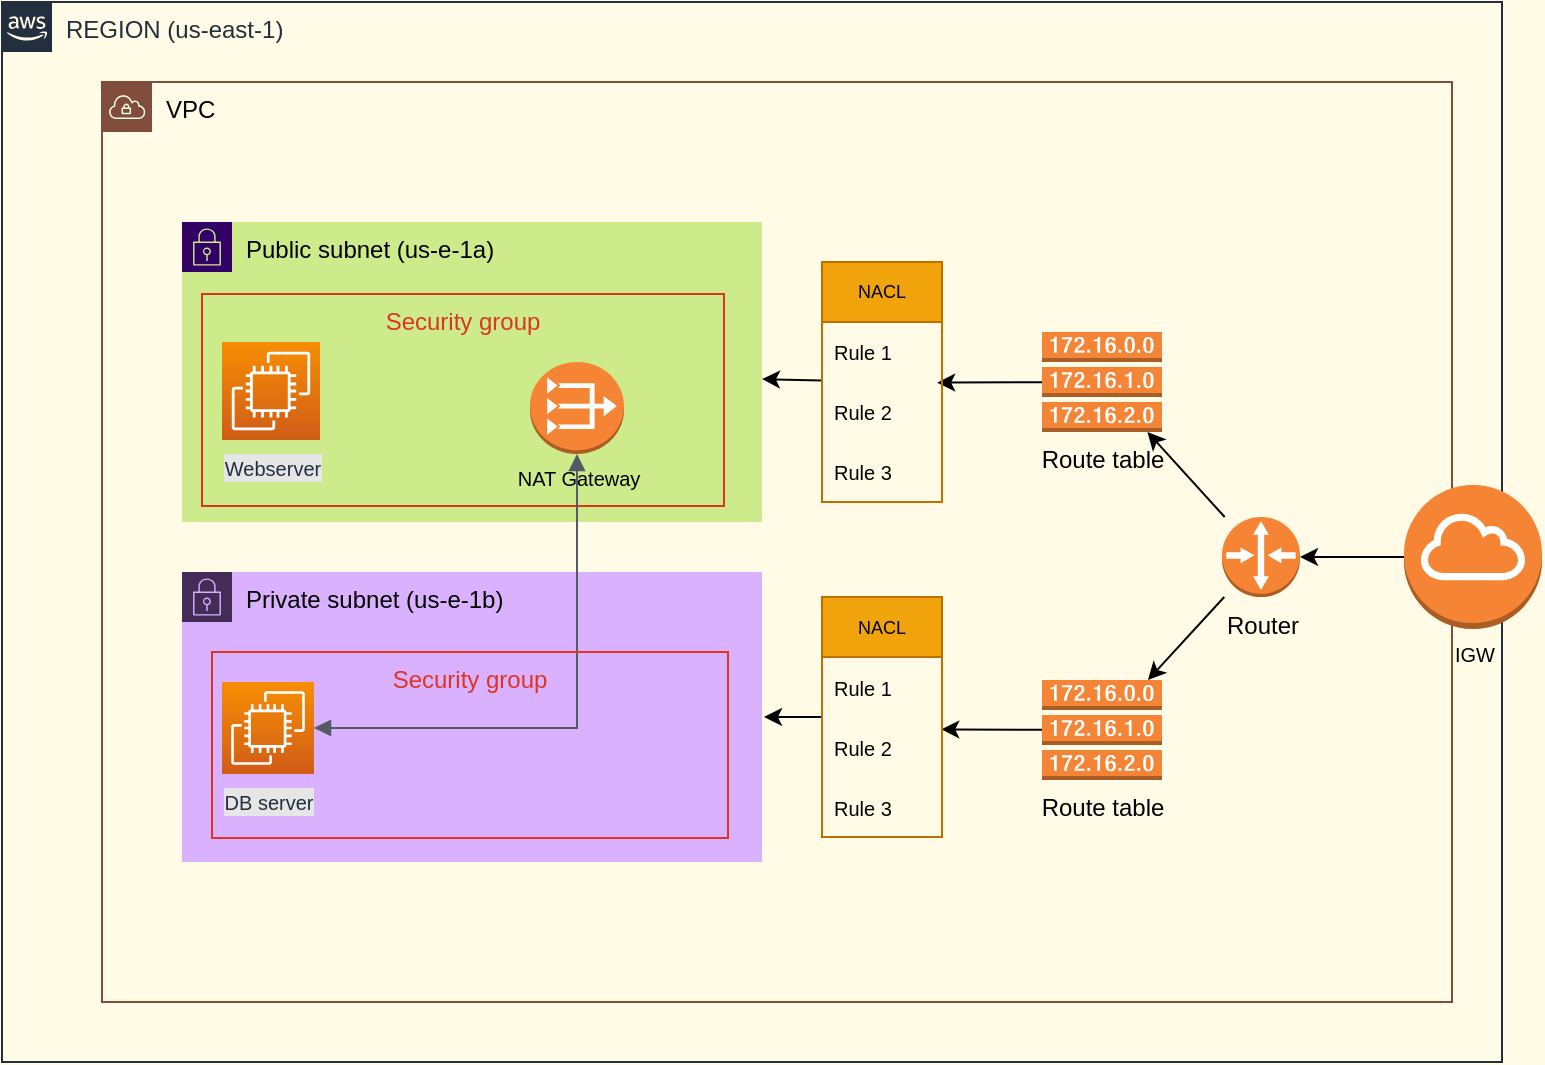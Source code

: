 <mxfile>
    <diagram id="J2V12OQctwjOxP5sp_e9" name="Page-1">
        <mxGraphModel dx="1268" dy="573" grid="0" gridSize="10" guides="1" tooltips="1" connect="1" arrows="1" fold="1" page="1" pageScale="1" pageWidth="850" pageHeight="1100" background="#FFFBE6" math="0" shadow="0">
            <root>
                <mxCell id="0"/>
                <mxCell id="1" parent="0"/>
                <mxCell id="3" value="&lt;font color=&quot;#000000&quot;&gt;VPC&lt;/font&gt;" style="points=[[0,0],[0.25,0],[0.5,0],[0.75,0],[1,0],[1,0.25],[1,0.5],[1,0.75],[1,1],[0.75,1],[0.5,1],[0.25,1],[0,1],[0,0.75],[0,0.5],[0,0.25]];outlineConnect=0;gradientColor=none;html=1;whiteSpace=wrap;fontSize=12;fontStyle=0;container=0;pointerEvents=0;collapsible=0;recursiveResize=0;shape=mxgraph.aws4.group;grIcon=mxgraph.aws4.group_vpc;strokeColor=#804C3C;fillColor=none;verticalAlign=top;align=left;spacingLeft=30;fontColor=#AAB7B8;dashed=0;movable=1;resizable=1;rotatable=1;deletable=1;editable=1;connectable=1;" parent="1" vertex="1">
                    <mxGeometry x="100" y="110" width="675" height="460" as="geometry"/>
                </mxCell>
                <mxCell id="4" value="Public subnet (us-e-1a)" style="points=[[0,0],[0.25,0],[0.5,0],[0.75,0],[1,0],[1,0.25],[1,0.5],[1,0.75],[1,1],[0.75,1],[0.5,1],[0.25,1],[0,1],[0,0.75],[0,0.5],[0,0.25]];outlineConnect=0;html=1;whiteSpace=wrap;fontSize=12;fontStyle=0;container=0;pointerEvents=0;collapsible=0;recursiveResize=0;shape=mxgraph.aws4.group;grIcon=mxgraph.aws4.group_security_group;grStroke=0;strokeColor=#330066;fillColor=#cdeb8b;verticalAlign=top;align=left;spacingLeft=30;dashed=0;movable=1;resizable=1;rotatable=1;deletable=1;editable=1;connectable=1;" parent="1" vertex="1">
                    <mxGeometry x="140" y="180" width="290" height="150" as="geometry"/>
                </mxCell>
                <mxCell id="5" value="&lt;font color=&quot;#000000&quot;&gt;Private subnet (us-e-1b)&lt;/font&gt;" style="points=[[0,0],[0.25,0],[0.5,0],[0.75,0],[1,0],[1,0.25],[1,0.5],[1,0.75],[1,1],[0.75,1],[0.5,1],[0.25,1],[0,1],[0,0.75],[0,0.5],[0,0.25]];outlineConnect=0;html=1;whiteSpace=wrap;fontSize=12;fontStyle=0;container=0;pointerEvents=0;collapsible=0;recursiveResize=0;shape=mxgraph.aws4.group;grIcon=mxgraph.aws4.group_security_group;grStroke=0;strokeColor=#432D57;fillColor=#D9B1FF;verticalAlign=top;align=left;spacingLeft=30;dashed=0;movable=1;resizable=1;rotatable=1;deletable=1;editable=1;connectable=1;fontColor=#ffffff;perimeterSpacing=1;" parent="1" vertex="1">
                    <mxGeometry x="140" y="355" width="290" height="145" as="geometry"/>
                </mxCell>
                <mxCell id="12" value="" style="edgeStyle=none;html=1;fontColor=#000000;" parent="1" source="6" target="10" edge="1">
                    <mxGeometry relative="1" as="geometry"/>
                </mxCell>
                <mxCell id="28" value="" style="edgeStyle=none;html=1;fontSize=10;fontColor=#000000;" parent="1" source="6" target="27" edge="1">
                    <mxGeometry relative="1" as="geometry"/>
                </mxCell>
                <mxCell id="6" value="Router" style="outlineConnect=0;dashed=0;verticalLabelPosition=bottom;verticalAlign=top;align=center;html=1;shape=mxgraph.aws3.router;fillColor=#F58534;gradientColor=none;strokeColor=#804C3C;fontColor=#000000;container=0;movable=1;resizable=1;rotatable=1;deletable=1;editable=1;connectable=1;" parent="1" vertex="1">
                    <mxGeometry x="660" y="327.5" width="39" height="40" as="geometry"/>
                </mxCell>
                <mxCell id="2" value="REGION (us-east-1)" style="points=[[0,0],[0.25,0],[0.5,0],[0.75,0],[1,0],[1,0.25],[1,0.5],[1,0.75],[1,1],[0.75,1],[0.5,1],[0.25,1],[0,1],[0,0.75],[0,0.5],[0,0.25]];outlineConnect=0;gradientColor=none;html=1;whiteSpace=wrap;fontSize=12;fontStyle=0;container=0;pointerEvents=0;collapsible=0;recursiveResize=0;shape=mxgraph.aws4.group;grIcon=mxgraph.aws4.group_aws_cloud_alt;strokeColor=#232F3E;fillColor=none;verticalAlign=top;align=left;spacingLeft=30;fontColor=#232F3E;dashed=0;movable=1;resizable=1;rotatable=1;deletable=1;editable=1;connectable=1;" parent="1" vertex="1">
                    <mxGeometry x="50" y="70" width="750" height="530" as="geometry"/>
                </mxCell>
                <mxCell id="19" value="" style="edgeStyle=none;html=1;fontSize=10;fontColor=#000000;entryX=0.96;entryY=0.011;entryDx=0;entryDy=0;entryPerimeter=0;" parent="1" source="10" target="15" edge="1">
                    <mxGeometry relative="1" as="geometry"/>
                </mxCell>
                <mxCell id="10" value="Route table" style="outlineConnect=0;dashed=0;verticalLabelPosition=bottom;verticalAlign=top;align=center;html=1;shape=mxgraph.aws3.route_table;fillColor=#F58536;gradientColor=none;strokeColor=#804C3C;fontColor=#000000;" parent="1" vertex="1">
                    <mxGeometry x="570" y="235" width="60" height="50" as="geometry"/>
                </mxCell>
                <mxCell id="34" value="" style="edgeStyle=none;html=1;fontSize=10;fontColor=#000000;" parent="1" source="13" target="4" edge="1">
                    <mxGeometry relative="1" as="geometry"/>
                </mxCell>
                <mxCell id="13" value="NACL" style="swimlane;fontStyle=0;childLayout=stackLayout;horizontal=1;startSize=30;horizontalStack=0;resizeParent=1;resizeParentMax=0;resizeLast=0;collapsible=1;marginBottom=0;whiteSpace=wrap;html=1;strokeColor=#BD7000;fontSize=9;fillColor=#f0a30a;fontColor=#000000;" parent="1" vertex="1">
                    <mxGeometry x="460" y="200" width="60" height="120" as="geometry">
                        <mxRectangle x="460" y="200" width="60" height="30" as="alternateBounds"/>
                    </mxGeometry>
                </mxCell>
                <mxCell id="14" value="Rule 1" style="text;strokeColor=none;fillColor=none;align=left;verticalAlign=middle;spacingLeft=4;spacingRight=4;overflow=hidden;points=[[0,0.5],[1,0.5]];portConstraint=eastwest;rotatable=0;whiteSpace=wrap;html=1;fontColor=#000000;fontSize=10;" parent="13" vertex="1">
                    <mxGeometry y="30" width="60" height="30" as="geometry"/>
                </mxCell>
                <mxCell id="15" value="Rule 2" style="text;strokeColor=none;fillColor=none;align=left;verticalAlign=middle;spacingLeft=4;spacingRight=4;overflow=hidden;points=[[0,0.5],[1,0.5]];portConstraint=eastwest;rotatable=0;whiteSpace=wrap;html=1;fontColor=#000000;fontSize=10;" parent="13" vertex="1">
                    <mxGeometry y="60" width="60" height="30" as="geometry"/>
                </mxCell>
                <mxCell id="16" value="Rule 3" style="text;strokeColor=none;fillColor=none;align=left;verticalAlign=middle;spacingLeft=4;spacingRight=4;overflow=hidden;points=[[0,0.5],[1,0.5]];portConstraint=eastwest;rotatable=0;whiteSpace=wrap;html=1;fontColor=#000000;fontSize=10;" parent="13" vertex="1">
                    <mxGeometry y="90" width="60" height="30" as="geometry"/>
                </mxCell>
                <mxCell id="23" value="&lt;font style=&quot;font-size: 10px;&quot;&gt;Webserver&lt;/font&gt;" style="sketch=0;points=[[0,0,0],[0.25,0,0],[0.5,0,0],[0.75,0,0],[1,0,0],[0,1,0],[0.25,1,0],[0.5,1,0],[0.75,1,0],[1,1,0],[0,0.25,0],[0,0.5,0],[0,0.75,0],[1,0.25,0],[1,0.5,0],[1,0.75,0]];outlineConnect=0;fontColor=#232F3E;gradientColor=#F78E04;gradientDirection=north;fillColor=#D05C17;strokeColor=#ffffff;dashed=0;verticalLabelPosition=bottom;verticalAlign=top;align=center;html=1;fontSize=12;fontStyle=0;aspect=fixed;shape=mxgraph.aws4.resourceIcon;resIcon=mxgraph.aws4.ec2;labelBackgroundColor=#E6E6E6;" parent="1" vertex="1">
                    <mxGeometry x="160" y="240" width="49" height="49" as="geometry"/>
                </mxCell>
                <mxCell id="24" value="&lt;font style=&quot;font-size: 10px;&quot;&gt;DB server&lt;/font&gt;" style="sketch=0;points=[[0,0,0],[0.25,0,0],[0.5,0,0],[0.75,0,0],[1,0,0],[0,1,0],[0.25,1,0],[0.5,1,0],[0.75,1,0],[1,1,0],[0,0.25,0],[0,0.5,0],[0,0.75,0],[1,0.25,0],[1,0.5,0],[1,0.75,0]];outlineConnect=0;fontColor=#232F3E;gradientColor=#F78E04;gradientDirection=north;fillColor=#D05C17;strokeColor=#ffffff;dashed=0;verticalLabelPosition=bottom;verticalAlign=top;align=center;html=1;fontSize=12;fontStyle=0;aspect=fixed;shape=mxgraph.aws4.resourceIcon;resIcon=mxgraph.aws4.ec2;labelBackgroundColor=#E6E6E6;" parent="1" vertex="1">
                    <mxGeometry x="160" y="410" width="46" height="46" as="geometry"/>
                </mxCell>
                <mxCell id="25" value="Security group" style="fillColor=none;strokeColor=#DD3522;verticalAlign=top;fontStyle=0;fontColor=#DD3522;container=0;movable=1;resizable=1;rotatable=1;deletable=1;editable=1;connectable=1;labelBackgroundColor=none;" parent="1" vertex="1">
                    <mxGeometry x="150" y="216" width="261" height="106" as="geometry"/>
                </mxCell>
                <mxCell id="33" value="" style="edgeStyle=none;html=1;fontSize=10;fontColor=#000000;entryX=0.994;entryY=0.206;entryDx=0;entryDy=0;entryPerimeter=0;" parent="1" source="27" target="31" edge="1">
                    <mxGeometry relative="1" as="geometry"/>
                </mxCell>
                <mxCell id="27" value="Route table" style="outlineConnect=0;dashed=0;verticalLabelPosition=bottom;verticalAlign=top;align=center;html=1;shape=mxgraph.aws3.route_table;fillColor=#F58536;gradientColor=none;strokeColor=#804C3C;fontColor=#000000;" parent="1" vertex="1">
                    <mxGeometry x="570" y="409" width="60" height="50" as="geometry"/>
                </mxCell>
                <mxCell id="35" value="" style="edgeStyle=none;html=1;fontSize=10;fontColor=#000000;" parent="1" source="29" target="5" edge="1">
                    <mxGeometry relative="1" as="geometry"/>
                </mxCell>
                <mxCell id="29" value="NACL" style="swimlane;fontStyle=0;childLayout=stackLayout;horizontal=1;startSize=30;horizontalStack=0;resizeParent=1;resizeParentMax=0;resizeLast=0;collapsible=1;marginBottom=0;whiteSpace=wrap;html=1;strokeColor=#BD7000;fontSize=9;fillColor=#f0a30a;fontColor=#000000;" parent="1" vertex="1">
                    <mxGeometry x="460" y="367.5" width="60" height="120" as="geometry"/>
                </mxCell>
                <mxCell id="30" value="Rule 1" style="text;strokeColor=none;fillColor=none;align=left;verticalAlign=middle;spacingLeft=4;spacingRight=4;overflow=hidden;points=[[0,0.5],[1,0.5]];portConstraint=eastwest;rotatable=0;whiteSpace=wrap;html=1;fontColor=#000000;fontSize=10;" parent="29" vertex="1">
                    <mxGeometry y="30" width="60" height="30" as="geometry"/>
                </mxCell>
                <mxCell id="31" value="Rule 2" style="text;strokeColor=none;fillColor=none;align=left;verticalAlign=middle;spacingLeft=4;spacingRight=4;overflow=hidden;points=[[0,0.5],[1,0.5]];portConstraint=eastwest;rotatable=0;whiteSpace=wrap;html=1;fontColor=#000000;fontSize=10;" parent="29" vertex="1">
                    <mxGeometry y="60" width="60" height="30" as="geometry"/>
                </mxCell>
                <mxCell id="32" value="Rule 3" style="text;strokeColor=none;fillColor=none;align=left;verticalAlign=middle;spacingLeft=4;spacingRight=4;overflow=hidden;points=[[0,0.5],[1,0.5]];portConstraint=eastwest;rotatable=0;whiteSpace=wrap;html=1;fontColor=#000000;fontSize=10;" parent="29" vertex="1">
                    <mxGeometry y="90" width="60" height="30" as="geometry"/>
                </mxCell>
                <mxCell id="46" value="NAT Gateway" style="outlineConnect=0;dashed=0;verticalLabelPosition=bottom;verticalAlign=top;align=center;html=1;shape=mxgraph.aws3.vpc_nat_gateway;fillColor=#F58534;gradientColor=none;labelBackgroundColor=none;fontSize=10;" vertex="1" parent="1">
                    <mxGeometry x="314" y="250" width="47" height="46" as="geometry"/>
                </mxCell>
                <mxCell id="48" value="" style="edgeStyle=none;html=1;fontSize=10;" edge="1" parent="1" source="47" target="6">
                    <mxGeometry relative="1" as="geometry"/>
                </mxCell>
                <mxCell id="47" value="IGW" style="outlineConnect=0;dashed=0;verticalLabelPosition=bottom;verticalAlign=top;align=center;html=1;shape=mxgraph.aws3.internet_gateway;fillColor=#F58534;gradientColor=none;labelBackgroundColor=none;fontSize=10;" vertex="1" parent="1">
                    <mxGeometry x="751" y="311.5" width="69" height="72" as="geometry"/>
                </mxCell>
                <mxCell id="49" value="" style="edgeStyle=orthogonalEdgeStyle;html=1;endArrow=block;elbow=vertical;startArrow=block;startFill=1;endFill=1;strokeColor=#545B64;rounded=0;fontSize=10;" edge="1" parent="1" source="24" target="46">
                    <mxGeometry width="100" relative="1" as="geometry">
                        <mxPoint x="206" y="432.5" as="sourcePoint"/>
                        <mxPoint x="306" y="432.5" as="targetPoint"/>
                    </mxGeometry>
                </mxCell>
                <mxCell id="40" value="Security group" style="fillColor=none;strokeColor=#DD3522;verticalAlign=top;fontStyle=0;fontColor=#DD3522;container=0;movable=1;resizable=1;rotatable=1;deletable=1;editable=1;connectable=1;labelBackgroundColor=none;" parent="1" vertex="1">
                    <mxGeometry x="155" y="395" width="258" height="93" as="geometry"/>
                </mxCell>
            </root>
        </mxGraphModel>
    </diagram>
</mxfile>